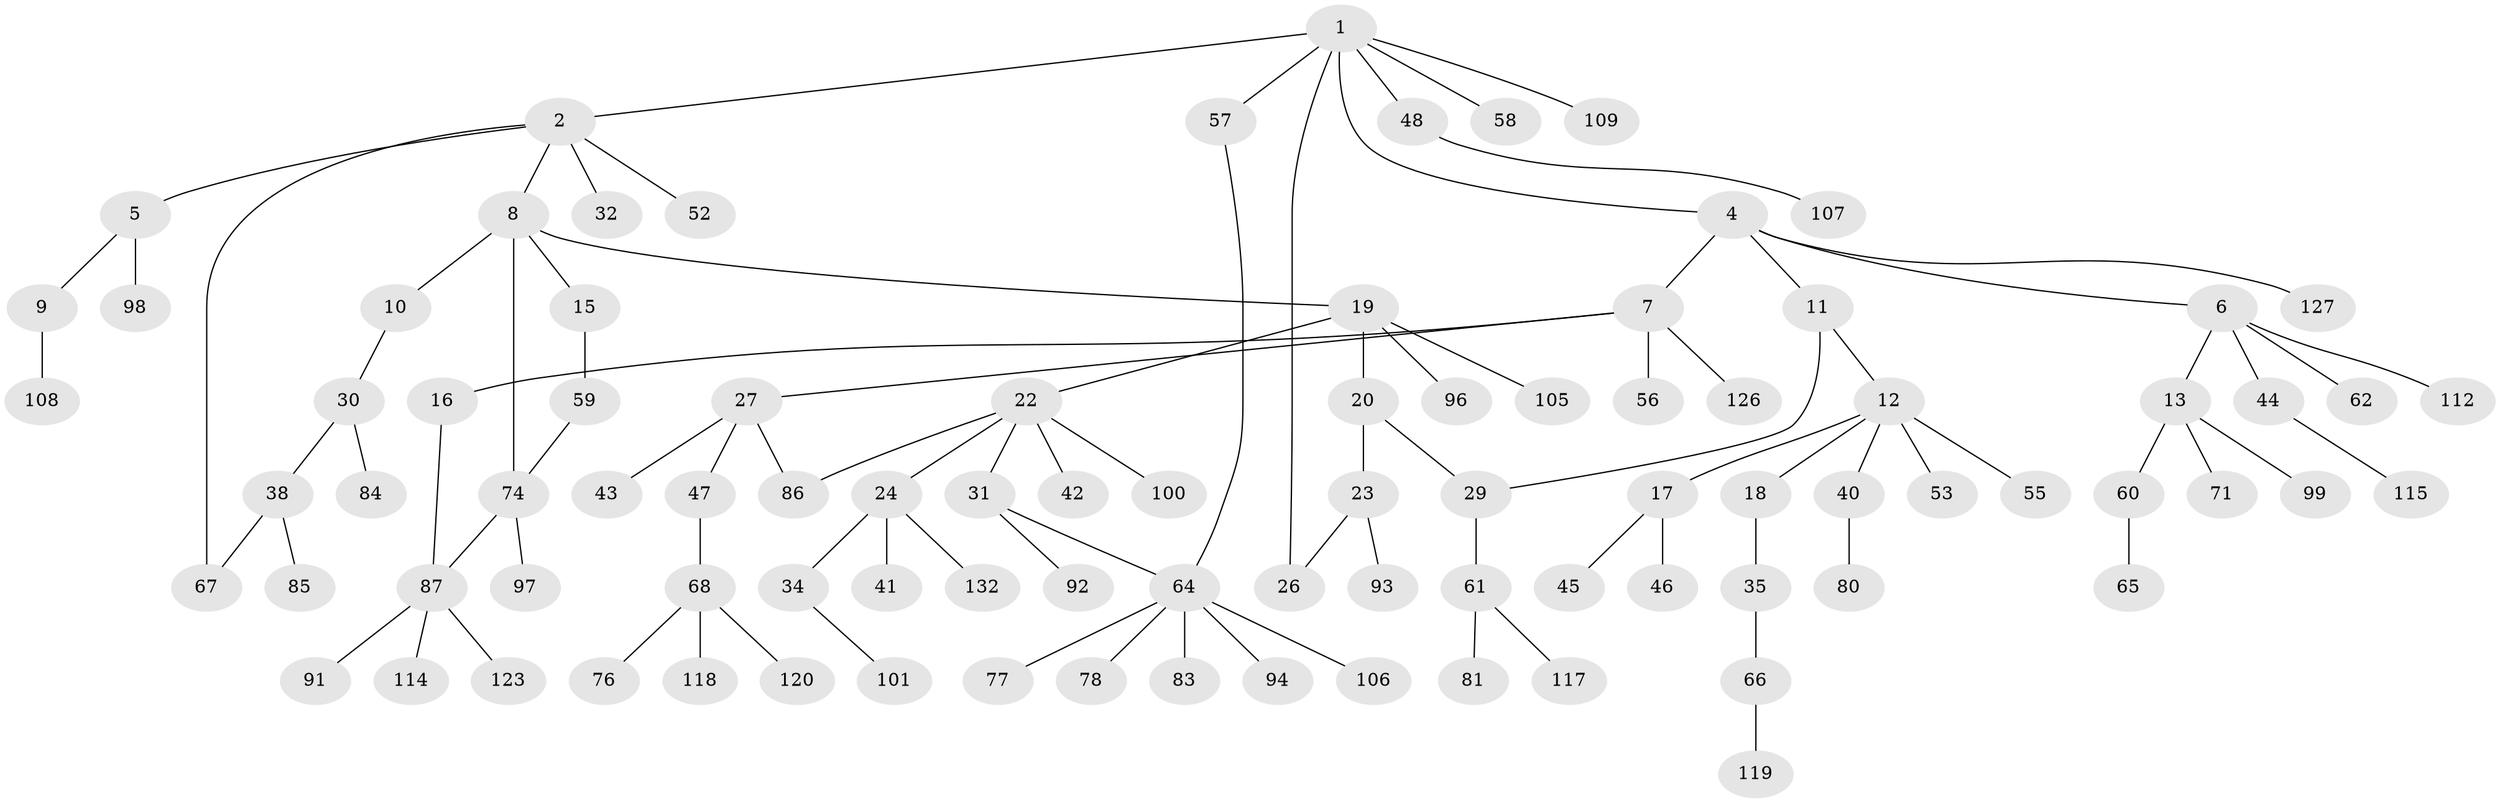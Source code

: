 // original degree distribution, {6: 0.03759398496240601, 7: 0.007518796992481203, 3: 0.14285714285714285, 5: 0.03007518796992481, 4: 0.05263157894736842, 2: 0.2932330827067669, 1: 0.43609022556390975}
// Generated by graph-tools (version 1.1) at 2025/10/02/27/25 16:10:51]
// undirected, 92 vertices, 98 edges
graph export_dot {
graph [start="1"]
  node [color=gray90,style=filled];
  1 [super="+3"];
  2 [super="+50"];
  4 [super="+37"];
  5;
  6 [super="+28"];
  7 [super="+63"];
  8 [super="+89"];
  9 [super="+122"];
  10 [super="+33"];
  11;
  12 [super="+14"];
  13 [super="+54"];
  15;
  16;
  17 [super="+21"];
  18;
  19 [super="+39"];
  20;
  22 [super="+51"];
  23 [super="+70"];
  24 [super="+25"];
  26;
  27 [super="+110"];
  29 [super="+36"];
  30 [super="+72"];
  31;
  32;
  34;
  35;
  38 [super="+130"];
  40;
  41;
  42 [super="+103"];
  43 [super="+82"];
  44;
  45;
  46;
  47 [super="+49"];
  48 [super="+88"];
  52;
  53;
  55;
  56 [super="+104"];
  57;
  58;
  59 [super="+75"];
  60;
  61 [super="+69"];
  62;
  64 [super="+73"];
  65 [super="+125"];
  66 [super="+95"];
  67 [super="+128"];
  68 [super="+102"];
  71;
  74 [super="+111"];
  76 [super="+79"];
  77;
  78;
  80;
  81;
  83;
  84;
  85;
  86;
  87 [super="+90"];
  91;
  92;
  93 [super="+131"];
  94;
  96 [super="+113"];
  97;
  98;
  99 [super="+121"];
  100;
  101 [super="+124"];
  105 [super="+129"];
  106;
  107;
  108 [super="+116"];
  109;
  112;
  114;
  115;
  117;
  118 [super="+133"];
  119;
  120;
  123;
  126;
  127;
  132;
  1 -- 2;
  1 -- 4;
  1 -- 48;
  1 -- 58;
  1 -- 109;
  1 -- 26;
  1 -- 57;
  2 -- 5;
  2 -- 8;
  2 -- 32;
  2 -- 52;
  2 -- 67;
  4 -- 6;
  4 -- 7;
  4 -- 11;
  4 -- 127;
  5 -- 9;
  5 -- 98;
  6 -- 13;
  6 -- 112;
  6 -- 62;
  6 -- 44;
  7 -- 16;
  7 -- 27;
  7 -- 56;
  7 -- 126;
  8 -- 10;
  8 -- 15;
  8 -- 19;
  8 -- 74;
  9 -- 108;
  10 -- 30;
  11 -- 12;
  11 -- 29;
  12 -- 18;
  12 -- 40;
  12 -- 53;
  12 -- 17;
  12 -- 55;
  13 -- 60;
  13 -- 99;
  13 -- 71;
  15 -- 59;
  16 -- 87;
  17 -- 45;
  17 -- 46;
  18 -- 35;
  19 -- 20;
  19 -- 22;
  19 -- 96;
  19 -- 105;
  20 -- 23;
  20 -- 29;
  22 -- 24;
  22 -- 31;
  22 -- 42;
  22 -- 86;
  22 -- 100;
  23 -- 26;
  23 -- 93;
  24 -- 34;
  24 -- 41;
  24 -- 132;
  27 -- 43;
  27 -- 47;
  27 -- 86;
  29 -- 61;
  30 -- 38;
  30 -- 84;
  31 -- 92;
  31 -- 64;
  34 -- 101;
  35 -- 66;
  38 -- 85;
  38 -- 67;
  40 -- 80;
  44 -- 115;
  47 -- 68;
  48 -- 107;
  57 -- 64;
  59 -- 74;
  60 -- 65;
  61 -- 117;
  61 -- 81;
  64 -- 94;
  64 -- 83;
  64 -- 106;
  64 -- 77;
  64 -- 78;
  66 -- 119;
  68 -- 76;
  68 -- 120;
  68 -- 118;
  74 -- 97;
  74 -- 87;
  87 -- 91;
  87 -- 123;
  87 -- 114;
}
